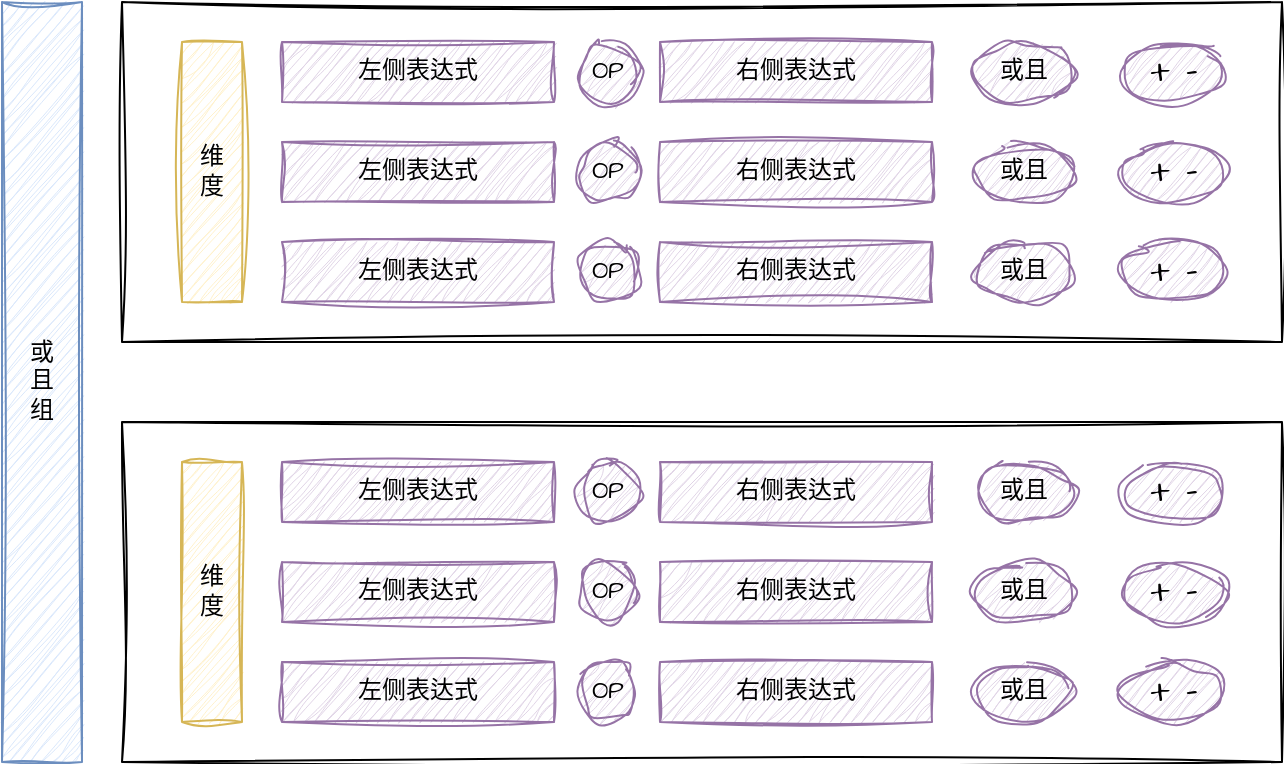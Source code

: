 <mxfile version="24.7.6">
  <diagram name="第 1 页" id="8eqqqiYROj2b35HnRRrY">
    <mxGraphModel dx="1238" dy="691" grid="1" gridSize="10" guides="1" tooltips="1" connect="1" arrows="1" fold="1" page="1" pageScale="1" pageWidth="827" pageHeight="1169" math="0" shadow="0">
      <root>
        <mxCell id="0" />
        <mxCell id="1" parent="0" />
        <mxCell id="RqX1AkqIMxa0wiLq2Jo3-1" value="或&lt;div&gt;且&lt;/div&gt;&lt;div&gt;组&lt;/div&gt;" style="rounded=0;whiteSpace=wrap;html=1;sketch=1;hachureGap=4;jiggle=2;curveFitting=1;fontFamily=Architects Daughter;fontSource=https%3A%2F%2Ffonts.googleapis.com%2Fcss%3Ffamily%3DArchitects%2BDaughter;fillColor=#dae8fc;strokeColor=#6c8ebf;" vertex="1" parent="1">
          <mxGeometry x="94" y="200" width="40" height="380" as="geometry" />
        </mxCell>
        <mxCell id="RqX1AkqIMxa0wiLq2Jo3-2" value="" style="rounded=0;whiteSpace=wrap;html=1;sketch=1;hachureGap=4;jiggle=2;curveFitting=1;fontFamily=Architects Daughter;fontSource=https%3A%2F%2Ffonts.googleapis.com%2Fcss%3Ffamily%3DArchitects%2BDaughter;" vertex="1" parent="1">
          <mxGeometry x="154" y="200" width="580" height="170" as="geometry" />
        </mxCell>
        <mxCell id="RqX1AkqIMxa0wiLq2Jo3-3" value="维&lt;div&gt;度&lt;/div&gt;" style="rounded=0;whiteSpace=wrap;html=1;sketch=1;hachureGap=4;jiggle=2;curveFitting=1;fontFamily=Architects Daughter;fontSource=https%3A%2F%2Ffonts.googleapis.com%2Fcss%3Ffamily%3DArchitects%2BDaughter;fillColor=#fff2cc;strokeColor=#d6b656;" vertex="1" parent="1">
          <mxGeometry x="184" y="220" width="30" height="130" as="geometry" />
        </mxCell>
        <mxCell id="RqX1AkqIMxa0wiLq2Jo3-4" value="右侧表达式" style="rounded=0;whiteSpace=wrap;html=1;sketch=1;hachureGap=4;jiggle=2;curveFitting=1;fontFamily=Architects Daughter;fontSource=https%3A%2F%2Ffonts.googleapis.com%2Fcss%3Ffamily%3DArchitects%2BDaughter;fillColor=#e1d5e7;strokeColor=#9673a6;" vertex="1" parent="1">
          <mxGeometry x="423" y="220" width="136" height="30" as="geometry" />
        </mxCell>
        <mxCell id="RqX1AkqIMxa0wiLq2Jo3-6" value="OP" style="ellipse;whiteSpace=wrap;html=1;aspect=fixed;sketch=1;hachureGap=4;jiggle=2;curveFitting=1;fontFamily=Architects Daughter;fontSource=https%3A%2F%2Ffonts.googleapis.com%2Fcss%3Ffamily%3DArchitects%2BDaughter;fillColor=#e1d5e7;strokeColor=#9673a6;" vertex="1" parent="1">
          <mxGeometry x="382" y="220" width="30" height="30" as="geometry" />
        </mxCell>
        <mxCell id="RqX1AkqIMxa0wiLq2Jo3-7" value="左侧表达式" style="rounded=0;whiteSpace=wrap;html=1;sketch=1;hachureGap=4;jiggle=2;curveFitting=1;fontFamily=Architects Daughter;fontSource=https%3A%2F%2Ffonts.googleapis.com%2Fcss%3Ffamily%3DArchitects%2BDaughter;fillColor=#e1d5e7;strokeColor=#9673a6;" vertex="1" parent="1">
          <mxGeometry x="234" y="220" width="136" height="30" as="geometry" />
        </mxCell>
        <mxCell id="RqX1AkqIMxa0wiLq2Jo3-9" value="或且" style="ellipse;whiteSpace=wrap;html=1;sketch=1;hachureGap=4;jiggle=2;curveFitting=1;fontFamily=Architects Daughter;fontSource=https%3A%2F%2Ffonts.googleapis.com%2Fcss%3Ffamily%3DArchitects%2BDaughter;fillColor=#e1d5e7;strokeColor=#9673a6;" vertex="1" parent="1">
          <mxGeometry x="580" y="220" width="50" height="30" as="geometry" />
        </mxCell>
        <mxCell id="RqX1AkqIMxa0wiLq2Jo3-10" value="&lt;font style=&quot;font-size: 19px;&quot;&gt;+ -&lt;/font&gt;" style="ellipse;whiteSpace=wrap;html=1;sketch=1;hachureGap=4;jiggle=2;curveFitting=1;fontFamily=Architects Daughter;fontSource=https%3A%2F%2Ffonts.googleapis.com%2Fcss%3Ffamily%3DArchitects%2BDaughter;fillColor=#e1d5e7;strokeColor=#9673a6;" vertex="1" parent="1">
          <mxGeometry x="654" y="220" width="52" height="30" as="geometry" />
        </mxCell>
        <mxCell id="RqX1AkqIMxa0wiLq2Jo3-11" value="右侧表达式" style="rounded=0;whiteSpace=wrap;html=1;sketch=1;hachureGap=4;jiggle=2;curveFitting=1;fontFamily=Architects Daughter;fontSource=https%3A%2F%2Ffonts.googleapis.com%2Fcss%3Ffamily%3DArchitects%2BDaughter;fillColor=#e1d5e7;strokeColor=#9673a6;" vertex="1" parent="1">
          <mxGeometry x="423" y="270" width="136" height="30" as="geometry" />
        </mxCell>
        <mxCell id="RqX1AkqIMxa0wiLq2Jo3-12" value="OP" style="ellipse;whiteSpace=wrap;html=1;aspect=fixed;sketch=1;hachureGap=4;jiggle=2;curveFitting=1;fontFamily=Architects Daughter;fontSource=https%3A%2F%2Ffonts.googleapis.com%2Fcss%3Ffamily%3DArchitects%2BDaughter;fillColor=#e1d5e7;strokeColor=#9673a6;" vertex="1" parent="1">
          <mxGeometry x="382" y="270" width="30" height="30" as="geometry" />
        </mxCell>
        <mxCell id="RqX1AkqIMxa0wiLq2Jo3-13" value="左侧表达式" style="rounded=0;whiteSpace=wrap;html=1;sketch=1;hachureGap=4;jiggle=2;curveFitting=1;fontFamily=Architects Daughter;fontSource=https%3A%2F%2Ffonts.googleapis.com%2Fcss%3Ffamily%3DArchitects%2BDaughter;fillColor=#e1d5e7;strokeColor=#9673a6;" vertex="1" parent="1">
          <mxGeometry x="234" y="270" width="136" height="30" as="geometry" />
        </mxCell>
        <mxCell id="RqX1AkqIMxa0wiLq2Jo3-14" value="或且" style="ellipse;whiteSpace=wrap;html=1;sketch=1;hachureGap=4;jiggle=2;curveFitting=1;fontFamily=Architects Daughter;fontSource=https%3A%2F%2Ffonts.googleapis.com%2Fcss%3Ffamily%3DArchitects%2BDaughter;fillColor=#e1d5e7;strokeColor=#9673a6;" vertex="1" parent="1">
          <mxGeometry x="580" y="270" width="50" height="30" as="geometry" />
        </mxCell>
        <mxCell id="RqX1AkqIMxa0wiLq2Jo3-15" value="&lt;font style=&quot;font-size: 19px;&quot;&gt;+ -&lt;/font&gt;" style="ellipse;whiteSpace=wrap;html=1;sketch=1;hachureGap=4;jiggle=2;curveFitting=1;fontFamily=Architects Daughter;fontSource=https%3A%2F%2Ffonts.googleapis.com%2Fcss%3Ffamily%3DArchitects%2BDaughter;fillColor=#e1d5e7;strokeColor=#9673a6;" vertex="1" parent="1">
          <mxGeometry x="654" y="270" width="52" height="30" as="geometry" />
        </mxCell>
        <mxCell id="RqX1AkqIMxa0wiLq2Jo3-16" value="右侧表达式" style="rounded=0;whiteSpace=wrap;html=1;sketch=1;hachureGap=4;jiggle=2;curveFitting=1;fontFamily=Architects Daughter;fontSource=https%3A%2F%2Ffonts.googleapis.com%2Fcss%3Ffamily%3DArchitects%2BDaughter;fillColor=#e1d5e7;strokeColor=#9673a6;" vertex="1" parent="1">
          <mxGeometry x="423" y="320" width="136" height="30" as="geometry" />
        </mxCell>
        <mxCell id="RqX1AkqIMxa0wiLq2Jo3-17" value="OP" style="ellipse;whiteSpace=wrap;html=1;aspect=fixed;sketch=1;hachureGap=4;jiggle=2;curveFitting=1;fontFamily=Architects Daughter;fontSource=https%3A%2F%2Ffonts.googleapis.com%2Fcss%3Ffamily%3DArchitects%2BDaughter;fillColor=#e1d5e7;strokeColor=#9673a6;" vertex="1" parent="1">
          <mxGeometry x="382" y="320" width="30" height="30" as="geometry" />
        </mxCell>
        <mxCell id="RqX1AkqIMxa0wiLq2Jo3-18" value="左侧表达式" style="rounded=0;whiteSpace=wrap;html=1;sketch=1;hachureGap=4;jiggle=2;curveFitting=1;fontFamily=Architects Daughter;fontSource=https%3A%2F%2Ffonts.googleapis.com%2Fcss%3Ffamily%3DArchitects%2BDaughter;fillColor=#e1d5e7;strokeColor=#9673a6;" vertex="1" parent="1">
          <mxGeometry x="234" y="320" width="136" height="30" as="geometry" />
        </mxCell>
        <mxCell id="RqX1AkqIMxa0wiLq2Jo3-19" value="或且" style="ellipse;whiteSpace=wrap;html=1;sketch=1;hachureGap=4;jiggle=2;curveFitting=1;fontFamily=Architects Daughter;fontSource=https%3A%2F%2Ffonts.googleapis.com%2Fcss%3Ffamily%3DArchitects%2BDaughter;fillColor=#e1d5e7;strokeColor=#9673a6;" vertex="1" parent="1">
          <mxGeometry x="580" y="320" width="50" height="30" as="geometry" />
        </mxCell>
        <mxCell id="RqX1AkqIMxa0wiLq2Jo3-20" value="&lt;font style=&quot;font-size: 19px;&quot;&gt;+ -&lt;/font&gt;" style="ellipse;whiteSpace=wrap;html=1;sketch=1;hachureGap=4;jiggle=2;curveFitting=1;fontFamily=Architects Daughter;fontSource=https%3A%2F%2Ffonts.googleapis.com%2Fcss%3Ffamily%3DArchitects%2BDaughter;fillColor=#e1d5e7;strokeColor=#9673a6;" vertex="1" parent="1">
          <mxGeometry x="654" y="320" width="52" height="30" as="geometry" />
        </mxCell>
        <mxCell id="RqX1AkqIMxa0wiLq2Jo3-38" value="" style="rounded=0;whiteSpace=wrap;html=1;sketch=1;hachureGap=4;jiggle=2;curveFitting=1;fontFamily=Architects Daughter;fontSource=https%3A%2F%2Ffonts.googleapis.com%2Fcss%3Ffamily%3DArchitects%2BDaughter;" vertex="1" parent="1">
          <mxGeometry x="154" y="410" width="580" height="170" as="geometry" />
        </mxCell>
        <mxCell id="RqX1AkqIMxa0wiLq2Jo3-39" value="维&lt;div&gt;度&lt;/div&gt;" style="rounded=0;whiteSpace=wrap;html=1;sketch=1;hachureGap=4;jiggle=2;curveFitting=1;fontFamily=Architects Daughter;fontSource=https%3A%2F%2Ffonts.googleapis.com%2Fcss%3Ffamily%3DArchitects%2BDaughter;fillColor=#fff2cc;strokeColor=#d6b656;" vertex="1" parent="1">
          <mxGeometry x="184" y="430" width="30" height="130" as="geometry" />
        </mxCell>
        <mxCell id="RqX1AkqIMxa0wiLq2Jo3-40" value="右侧表达式" style="rounded=0;whiteSpace=wrap;html=1;sketch=1;hachureGap=4;jiggle=2;curveFitting=1;fontFamily=Architects Daughter;fontSource=https%3A%2F%2Ffonts.googleapis.com%2Fcss%3Ffamily%3DArchitects%2BDaughter;fillColor=#e1d5e7;strokeColor=#9673a6;" vertex="1" parent="1">
          <mxGeometry x="423" y="430" width="136" height="30" as="geometry" />
        </mxCell>
        <mxCell id="RqX1AkqIMxa0wiLq2Jo3-41" value="OP" style="ellipse;whiteSpace=wrap;html=1;aspect=fixed;sketch=1;hachureGap=4;jiggle=2;curveFitting=1;fontFamily=Architects Daughter;fontSource=https%3A%2F%2Ffonts.googleapis.com%2Fcss%3Ffamily%3DArchitects%2BDaughter;fillColor=#e1d5e7;strokeColor=#9673a6;" vertex="1" parent="1">
          <mxGeometry x="382" y="430" width="30" height="30" as="geometry" />
        </mxCell>
        <mxCell id="RqX1AkqIMxa0wiLq2Jo3-42" value="左侧表达式" style="rounded=0;whiteSpace=wrap;html=1;sketch=1;hachureGap=4;jiggle=2;curveFitting=1;fontFamily=Architects Daughter;fontSource=https%3A%2F%2Ffonts.googleapis.com%2Fcss%3Ffamily%3DArchitects%2BDaughter;fillColor=#e1d5e7;strokeColor=#9673a6;" vertex="1" parent="1">
          <mxGeometry x="234" y="430" width="136" height="30" as="geometry" />
        </mxCell>
        <mxCell id="RqX1AkqIMxa0wiLq2Jo3-43" value="或且" style="ellipse;whiteSpace=wrap;html=1;sketch=1;hachureGap=4;jiggle=2;curveFitting=1;fontFamily=Architects Daughter;fontSource=https%3A%2F%2Ffonts.googleapis.com%2Fcss%3Ffamily%3DArchitects%2BDaughter;fillColor=#e1d5e7;strokeColor=#9673a6;" vertex="1" parent="1">
          <mxGeometry x="580" y="430" width="50" height="30" as="geometry" />
        </mxCell>
        <mxCell id="RqX1AkqIMxa0wiLq2Jo3-44" value="&lt;font style=&quot;font-size: 19px;&quot;&gt;+ -&lt;/font&gt;" style="ellipse;whiteSpace=wrap;html=1;sketch=1;hachureGap=4;jiggle=2;curveFitting=1;fontFamily=Architects Daughter;fontSource=https%3A%2F%2Ffonts.googleapis.com%2Fcss%3Ffamily%3DArchitects%2BDaughter;fillColor=#e1d5e7;strokeColor=#9673a6;" vertex="1" parent="1">
          <mxGeometry x="654" y="430" width="52" height="30" as="geometry" />
        </mxCell>
        <mxCell id="RqX1AkqIMxa0wiLq2Jo3-45" value="右侧表达式" style="rounded=0;whiteSpace=wrap;html=1;sketch=1;hachureGap=4;jiggle=2;curveFitting=1;fontFamily=Architects Daughter;fontSource=https%3A%2F%2Ffonts.googleapis.com%2Fcss%3Ffamily%3DArchitects%2BDaughter;fillColor=#e1d5e7;strokeColor=#9673a6;" vertex="1" parent="1">
          <mxGeometry x="423" y="480" width="136" height="30" as="geometry" />
        </mxCell>
        <mxCell id="RqX1AkqIMxa0wiLq2Jo3-46" value="OP" style="ellipse;whiteSpace=wrap;html=1;aspect=fixed;sketch=1;hachureGap=4;jiggle=2;curveFitting=1;fontFamily=Architects Daughter;fontSource=https%3A%2F%2Ffonts.googleapis.com%2Fcss%3Ffamily%3DArchitects%2BDaughter;fillColor=#e1d5e7;strokeColor=#9673a6;" vertex="1" parent="1">
          <mxGeometry x="382" y="480" width="30" height="30" as="geometry" />
        </mxCell>
        <mxCell id="RqX1AkqIMxa0wiLq2Jo3-47" value="左侧表达式" style="rounded=0;whiteSpace=wrap;html=1;sketch=1;hachureGap=4;jiggle=2;curveFitting=1;fontFamily=Architects Daughter;fontSource=https%3A%2F%2Ffonts.googleapis.com%2Fcss%3Ffamily%3DArchitects%2BDaughter;fillColor=#e1d5e7;strokeColor=#9673a6;" vertex="1" parent="1">
          <mxGeometry x="234" y="480" width="136" height="30" as="geometry" />
        </mxCell>
        <mxCell id="RqX1AkqIMxa0wiLq2Jo3-48" value="或且" style="ellipse;whiteSpace=wrap;html=1;sketch=1;hachureGap=4;jiggle=2;curveFitting=1;fontFamily=Architects Daughter;fontSource=https%3A%2F%2Ffonts.googleapis.com%2Fcss%3Ffamily%3DArchitects%2BDaughter;fillColor=#e1d5e7;strokeColor=#9673a6;" vertex="1" parent="1">
          <mxGeometry x="580" y="480" width="50" height="30" as="geometry" />
        </mxCell>
        <mxCell id="RqX1AkqIMxa0wiLq2Jo3-49" value="&lt;font style=&quot;font-size: 19px;&quot;&gt;+ -&lt;/font&gt;" style="ellipse;whiteSpace=wrap;html=1;sketch=1;hachureGap=4;jiggle=2;curveFitting=1;fontFamily=Architects Daughter;fontSource=https%3A%2F%2Ffonts.googleapis.com%2Fcss%3Ffamily%3DArchitects%2BDaughter;fillColor=#e1d5e7;strokeColor=#9673a6;" vertex="1" parent="1">
          <mxGeometry x="654" y="480" width="52" height="30" as="geometry" />
        </mxCell>
        <mxCell id="RqX1AkqIMxa0wiLq2Jo3-50" value="右侧表达式" style="rounded=0;whiteSpace=wrap;html=1;sketch=1;hachureGap=4;jiggle=2;curveFitting=1;fontFamily=Architects Daughter;fontSource=https%3A%2F%2Ffonts.googleapis.com%2Fcss%3Ffamily%3DArchitects%2BDaughter;fillColor=#e1d5e7;strokeColor=#9673a6;" vertex="1" parent="1">
          <mxGeometry x="423" y="530" width="136" height="30" as="geometry" />
        </mxCell>
        <mxCell id="RqX1AkqIMxa0wiLq2Jo3-51" value="OP" style="ellipse;whiteSpace=wrap;html=1;aspect=fixed;sketch=1;hachureGap=4;jiggle=2;curveFitting=1;fontFamily=Architects Daughter;fontSource=https%3A%2F%2Ffonts.googleapis.com%2Fcss%3Ffamily%3DArchitects%2BDaughter;fillColor=#e1d5e7;strokeColor=#9673a6;" vertex="1" parent="1">
          <mxGeometry x="382" y="530" width="30" height="30" as="geometry" />
        </mxCell>
        <mxCell id="RqX1AkqIMxa0wiLq2Jo3-52" value="左侧表达式" style="rounded=0;whiteSpace=wrap;html=1;sketch=1;hachureGap=4;jiggle=2;curveFitting=1;fontFamily=Architects Daughter;fontSource=https%3A%2F%2Ffonts.googleapis.com%2Fcss%3Ffamily%3DArchitects%2BDaughter;fillColor=#e1d5e7;strokeColor=#9673a6;" vertex="1" parent="1">
          <mxGeometry x="234" y="530" width="136" height="30" as="geometry" />
        </mxCell>
        <mxCell id="RqX1AkqIMxa0wiLq2Jo3-53" value="或且" style="ellipse;whiteSpace=wrap;html=1;sketch=1;hachureGap=4;jiggle=2;curveFitting=1;fontFamily=Architects Daughter;fontSource=https%3A%2F%2Ffonts.googleapis.com%2Fcss%3Ffamily%3DArchitects%2BDaughter;fillColor=#e1d5e7;strokeColor=#9673a6;" vertex="1" parent="1">
          <mxGeometry x="580" y="530" width="50" height="30" as="geometry" />
        </mxCell>
        <mxCell id="RqX1AkqIMxa0wiLq2Jo3-54" value="&lt;font style=&quot;font-size: 19px;&quot;&gt;+ -&lt;/font&gt;" style="ellipse;whiteSpace=wrap;html=1;sketch=1;hachureGap=4;jiggle=2;curveFitting=1;fontFamily=Architects Daughter;fontSource=https%3A%2F%2Ffonts.googleapis.com%2Fcss%3Ffamily%3DArchitects%2BDaughter;fillColor=#e1d5e7;strokeColor=#9673a6;" vertex="1" parent="1">
          <mxGeometry x="654" y="530" width="52" height="30" as="geometry" />
        </mxCell>
      </root>
    </mxGraphModel>
  </diagram>
</mxfile>
